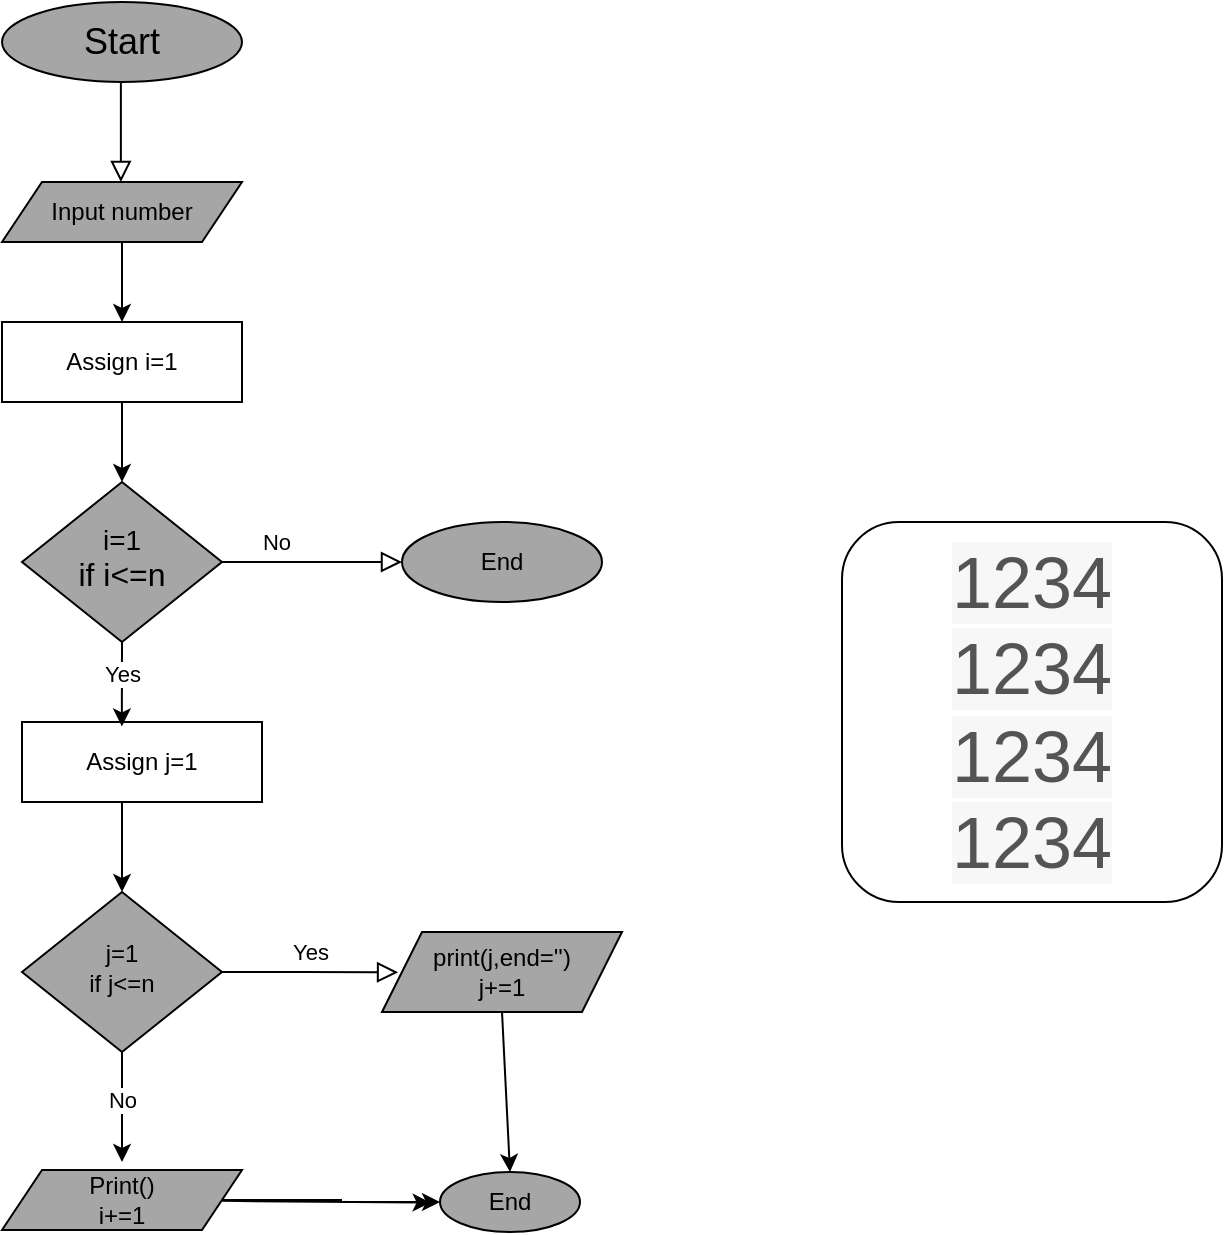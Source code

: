 <mxfile version="24.2.2" type="github">
  <diagram id="C5RBs43oDa-KdzZeNtuy" name="Page-1">
    <mxGraphModel dx="3000" dy="1491" grid="1" gridSize="10" guides="1" tooltips="1" connect="1" arrows="1" fold="1" page="1" pageScale="1" pageWidth="827" pageHeight="1169" background="none" math="0" shadow="0">
      <root>
        <mxCell id="WIyWlLk6GJQsqaUBKTNV-0" />
        <mxCell id="WIyWlLk6GJQsqaUBKTNV-1" parent="WIyWlLk6GJQsqaUBKTNV-0" />
        <mxCell id="WIyWlLk6GJQsqaUBKTNV-5" value="No" style="edgeStyle=orthogonalEdgeStyle;rounded=0;html=1;jettySize=auto;orthogonalLoop=1;fontSize=11;endArrow=block;endFill=0;endSize=8;strokeWidth=1;shadow=0;labelBackgroundColor=none;entryX=0;entryY=0.5;entryDx=0;entryDy=0;fillColor=#A6A6A6;" parent="WIyWlLk6GJQsqaUBKTNV-1" source="WIyWlLk6GJQsqaUBKTNV-6" target="iwPpwcAJchl694mHt0z0-10" edge="1">
          <mxGeometry x="-0.408" y="10" relative="1" as="geometry">
            <mxPoint as="offset" />
            <mxPoint x="336.24" y="210.88" as="targetPoint" />
          </mxGeometry>
        </mxCell>
        <mxCell id="WIyWlLk6GJQsqaUBKTNV-6" value="&lt;font style=&quot;font-size: 14px;&quot;&gt;i=1&lt;/font&gt;&lt;div&gt;&lt;font size=&quot;3&quot;&gt;if i&amp;lt;=n&lt;/font&gt;&lt;/div&gt;" style="rhombus;whiteSpace=wrap;html=1;shadow=0;fontFamily=Helvetica;fontSize=12;align=center;strokeWidth=1;spacing=6;spacingTop=-4;fillColor=#A6A6A6;" parent="WIyWlLk6GJQsqaUBKTNV-1" vertex="1">
          <mxGeometry x="170" y="240" width="100" height="80" as="geometry" />
        </mxCell>
        <mxCell id="WIyWlLk6GJQsqaUBKTNV-9" value="Yes" style="edgeStyle=orthogonalEdgeStyle;rounded=0;html=1;jettySize=auto;orthogonalLoop=1;fontSize=11;endArrow=block;endFill=0;endSize=8;strokeWidth=1;shadow=0;labelBackgroundColor=none;entryX=0.067;entryY=0.504;entryDx=0;entryDy=0;entryPerimeter=0;fillColor=#A6A6A6;" parent="WIyWlLk6GJQsqaUBKTNV-1" source="WIyWlLk6GJQsqaUBKTNV-10" target="iwPpwcAJchl694mHt0z0-7" edge="1">
          <mxGeometry y="10" relative="1" as="geometry">
            <mxPoint as="offset" />
            <mxPoint x="320" y="330" as="targetPoint" />
          </mxGeometry>
        </mxCell>
        <mxCell id="WIyWlLk6GJQsqaUBKTNV-10" value="j=1&lt;div&gt;if j&amp;lt;=n&lt;/div&gt;" style="rhombus;whiteSpace=wrap;html=1;shadow=0;fontFamily=Helvetica;fontSize=12;align=center;strokeWidth=1;spacing=6;spacingTop=-4;fillColor=#A6A6A6;" parent="WIyWlLk6GJQsqaUBKTNV-1" vertex="1">
          <mxGeometry x="170" y="445" width="100" height="80" as="geometry" />
        </mxCell>
        <mxCell id="iwPpwcAJchl694mHt0z0-0" value="Input number" style="shape=parallelogram;perimeter=parallelogramPerimeter;whiteSpace=wrap;html=1;fixedSize=1;fillColor=#A6A6A6;" vertex="1" parent="WIyWlLk6GJQsqaUBKTNV-1">
          <mxGeometry x="160" y="90" width="120" height="30" as="geometry" />
        </mxCell>
        <mxCell id="iwPpwcAJchl694mHt0z0-2" value="" style="rounded=0;html=1;jettySize=auto;orthogonalLoop=1;fontSize=11;endArrow=block;endFill=0;endSize=8;strokeWidth=1;shadow=0;labelBackgroundColor=none;edgeStyle=orthogonalEdgeStyle;fillColor=#A6A6A6;" edge="1" parent="WIyWlLk6GJQsqaUBKTNV-1">
          <mxGeometry relative="1" as="geometry">
            <mxPoint x="219.44" y="40" as="sourcePoint" />
            <mxPoint x="219.44" y="90" as="targetPoint" />
          </mxGeometry>
        </mxCell>
        <mxCell id="iwPpwcAJchl694mHt0z0-5" value="&lt;font style=&quot;font-size: 18px;&quot;&gt;Start&lt;/font&gt;" style="ellipse;whiteSpace=wrap;html=1;fillColor=#A6A6A6;" vertex="1" parent="WIyWlLk6GJQsqaUBKTNV-1">
          <mxGeometry x="160" width="120" height="40" as="geometry" />
        </mxCell>
        <mxCell id="iwPpwcAJchl694mHt0z0-7" value="print(j,end=&#39;&#39;)&lt;div&gt;j+=1&lt;/div&gt;" style="shape=parallelogram;perimeter=parallelogramPerimeter;whiteSpace=wrap;html=1;fixedSize=1;fillColor=#A6A6A6;" vertex="1" parent="WIyWlLk6GJQsqaUBKTNV-1">
          <mxGeometry x="350" y="465" width="120" height="40" as="geometry" />
        </mxCell>
        <mxCell id="iwPpwcAJchl694mHt0z0-10" value="End" style="ellipse;whiteSpace=wrap;html=1;fillColor=#A6A6A6;" vertex="1" parent="WIyWlLk6GJQsqaUBKTNV-1">
          <mxGeometry x="360" y="260" width="100" height="40" as="geometry" />
        </mxCell>
        <mxCell id="iwPpwcAJchl694mHt0z0-11" value="End" style="ellipse;whiteSpace=wrap;html=1;fillColor=#A6A6A6;" vertex="1" parent="WIyWlLk6GJQsqaUBKTNV-1">
          <mxGeometry x="379" y="585" width="70" height="30" as="geometry" />
        </mxCell>
        <mxCell id="iwPpwcAJchl694mHt0z0-12" value="" style="endArrow=classic;html=1;rounded=0;entryX=-0.067;entryY=0.511;entryDx=0;entryDy=0;entryPerimeter=0;fillColor=#A6A6A6;" edge="1" parent="WIyWlLk6GJQsqaUBKTNV-1" source="iwPpwcAJchl694mHt0z0-14" target="iwPpwcAJchl694mHt0z0-11">
          <mxGeometry width="50" height="50" relative="1" as="geometry">
            <mxPoint x="280" y="449.63" as="sourcePoint" />
            <mxPoint x="330" y="449.63" as="targetPoint" />
          </mxGeometry>
        </mxCell>
        <mxCell id="iwPpwcAJchl694mHt0z0-13" value="" style="endArrow=classic;html=1;rounded=0;exitX=0.5;exitY=1;exitDx=0;exitDy=0;fillColor=#A6A6A6;entryX=0.5;entryY=0;entryDx=0;entryDy=0;" edge="1" parent="WIyWlLk6GJQsqaUBKTNV-1" source="iwPpwcAJchl694mHt0z0-7" target="iwPpwcAJchl694mHt0z0-11">
          <mxGeometry width="50" height="50" relative="1" as="geometry">
            <mxPoint x="350" y="420" as="sourcePoint" />
            <mxPoint x="390" y="430" as="targetPoint" />
          </mxGeometry>
        </mxCell>
        <mxCell id="iwPpwcAJchl694mHt0z0-19" value="" style="edgeStyle=orthogonalEdgeStyle;rounded=0;orthogonalLoop=1;jettySize=auto;html=1;" edge="1" parent="WIyWlLk6GJQsqaUBKTNV-1" source="iwPpwcAJchl694mHt0z0-14" target="iwPpwcAJchl694mHt0z0-11">
          <mxGeometry relative="1" as="geometry" />
        </mxCell>
        <mxCell id="iwPpwcAJchl694mHt0z0-14" value="Print()&lt;div&gt;i+=1&lt;/div&gt;" style="shape=parallelogram;perimeter=parallelogramPerimeter;whiteSpace=wrap;html=1;fixedSize=1;fillColor=#A6A6A6;" vertex="1" parent="WIyWlLk6GJQsqaUBKTNV-1">
          <mxGeometry x="160" y="584" width="120" height="30" as="geometry" />
        </mxCell>
        <mxCell id="iwPpwcAJchl694mHt0z0-16" value="Assign i=1" style="rounded=0;whiteSpace=wrap;html=1;" vertex="1" parent="WIyWlLk6GJQsqaUBKTNV-1">
          <mxGeometry x="160" y="160" width="120" height="40" as="geometry" />
        </mxCell>
        <mxCell id="iwPpwcAJchl694mHt0z0-17" value="" style="endArrow=classic;html=1;rounded=0;entryX=0.5;entryY=0;entryDx=0;entryDy=0;exitX=0.5;exitY=1;exitDx=0;exitDy=0;" edge="1" parent="WIyWlLk6GJQsqaUBKTNV-1" source="iwPpwcAJchl694mHt0z0-0" target="iwPpwcAJchl694mHt0z0-16">
          <mxGeometry width="50" height="50" relative="1" as="geometry">
            <mxPoint x="310" y="170" as="sourcePoint" />
            <mxPoint x="360" y="120" as="targetPoint" />
          </mxGeometry>
        </mxCell>
        <mxCell id="iwPpwcAJchl694mHt0z0-18" value="" style="endArrow=classic;html=1;rounded=0;entryX=0.5;entryY=0;entryDx=0;entryDy=0;exitX=0.5;exitY=1;exitDx=0;exitDy=0;" edge="1" parent="WIyWlLk6GJQsqaUBKTNV-1" source="iwPpwcAJchl694mHt0z0-16" target="WIyWlLk6GJQsqaUBKTNV-6">
          <mxGeometry width="50" height="50" relative="1" as="geometry">
            <mxPoint x="310" y="170" as="sourcePoint" />
            <mxPoint x="360" y="120" as="targetPoint" />
          </mxGeometry>
        </mxCell>
        <mxCell id="iwPpwcAJchl694mHt0z0-20" value="Assign j=1" style="rounded=0;whiteSpace=wrap;html=1;" vertex="1" parent="WIyWlLk6GJQsqaUBKTNV-1">
          <mxGeometry x="170" y="360" width="120" height="40" as="geometry" />
        </mxCell>
        <mxCell id="iwPpwcAJchl694mHt0z0-21" value="" style="endArrow=classic;html=1;rounded=0;entryX=0.416;entryY=0.055;entryDx=0;entryDy=0;exitX=0.5;exitY=1;exitDx=0;exitDy=0;entryPerimeter=0;" edge="1" parent="WIyWlLk6GJQsqaUBKTNV-1" source="WIyWlLk6GJQsqaUBKTNV-6" target="iwPpwcAJchl694mHt0z0-20">
          <mxGeometry width="50" height="50" relative="1" as="geometry">
            <mxPoint x="310" y="450" as="sourcePoint" />
            <mxPoint x="360" y="400" as="targetPoint" />
          </mxGeometry>
        </mxCell>
        <mxCell id="iwPpwcAJchl694mHt0z0-23" value="Yes" style="edgeLabel;html=1;align=center;verticalAlign=middle;resizable=0;points=[];" vertex="1" connectable="0" parent="iwPpwcAJchl694mHt0z0-21">
          <mxGeometry x="-0.273" relative="1" as="geometry">
            <mxPoint as="offset" />
          </mxGeometry>
        </mxCell>
        <mxCell id="iwPpwcAJchl694mHt0z0-24" value="" style="endArrow=classic;html=1;rounded=0;entryX=0.5;entryY=0;entryDx=0;entryDy=0;" edge="1" parent="WIyWlLk6GJQsqaUBKTNV-1" target="WIyWlLk6GJQsqaUBKTNV-10">
          <mxGeometry width="50" height="50" relative="1" as="geometry">
            <mxPoint x="220" y="400" as="sourcePoint" />
            <mxPoint x="80" y="420" as="targetPoint" />
          </mxGeometry>
        </mxCell>
        <mxCell id="iwPpwcAJchl694mHt0z0-25" value="" style="endArrow=classic;html=1;rounded=0;exitX=0.5;exitY=1;exitDx=0;exitDy=0;" edge="1" parent="WIyWlLk6GJQsqaUBKTNV-1" source="WIyWlLk6GJQsqaUBKTNV-10">
          <mxGeometry width="50" height="50" relative="1" as="geometry">
            <mxPoint x="260" y="430" as="sourcePoint" />
            <mxPoint x="220" y="580" as="targetPoint" />
          </mxGeometry>
        </mxCell>
        <mxCell id="iwPpwcAJchl694mHt0z0-26" value="No" style="edgeLabel;html=1;align=center;verticalAlign=middle;resizable=0;points=[];" vertex="1" connectable="0" parent="iwPpwcAJchl694mHt0z0-25">
          <mxGeometry x="-0.148" relative="1" as="geometry">
            <mxPoint as="offset" />
          </mxGeometry>
        </mxCell>
        <mxCell id="iwPpwcAJchl694mHt0z0-28" value="&lt;pre style=&quot;font-family: var(--jp-code-font-family); line-height: var(--jp-code-line-height); border: none; margin-top: 0px; margin-bottom: 0px; padding: 0px; overflow: auto; word-break: break-all; overflow-wrap: break-word; text-wrap: wrap; text-align: left;&quot;&gt;&lt;font color=&quot;#545454&quot; style=&quot;font-size: 36px; background-color: rgb(247, 247, 247);&quot;&gt;1234&lt;br&gt;1234&lt;br&gt;1234&lt;br&gt;1234&lt;/font&gt;&lt;/pre&gt;" style="rounded=1;whiteSpace=wrap;html=1;" vertex="1" parent="WIyWlLk6GJQsqaUBKTNV-1">
          <mxGeometry x="580" y="260" width="190" height="190" as="geometry" />
        </mxCell>
      </root>
    </mxGraphModel>
  </diagram>
</mxfile>
